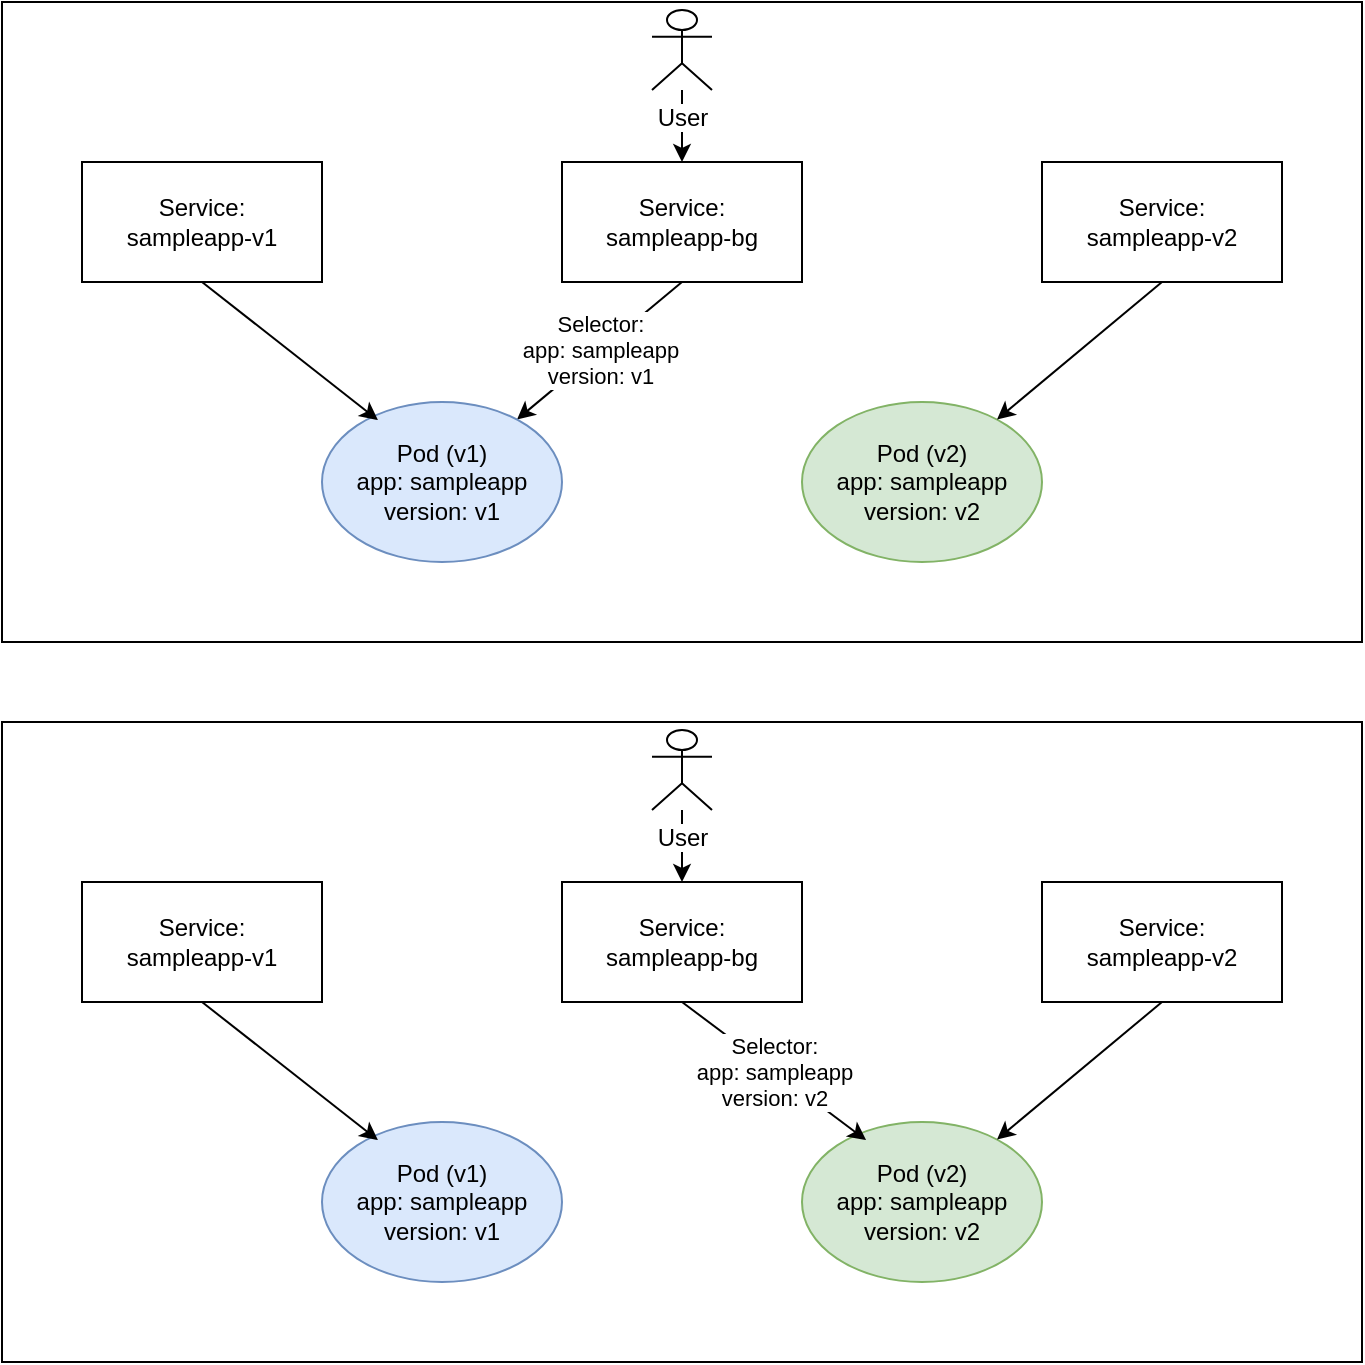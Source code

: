 <mxfile version="18.0.6" type="device"><diagram id="1lq1W2SajrmzMTIN7bmW" name="Page-1"><mxGraphModel dx="1422" dy="905" grid="1" gridSize="10" guides="1" tooltips="1" connect="1" arrows="1" fold="1" page="1" pageScale="1" pageWidth="850" pageHeight="1100" math="0" shadow="0"><root><mxCell id="0"/><mxCell id="1" parent="0"/><mxCell id="4RuHpGMXHugHZ4LtvDfN-10" value="" style="rounded=0;whiteSpace=wrap;html=1;" vertex="1" parent="1"><mxGeometry x="40" y="40" width="680" height="320" as="geometry"/></mxCell><mxCell id="4RuHpGMXHugHZ4LtvDfN-4" value="Selector:&lt;br&gt;app: sampleapp&lt;br&gt;version: v1" style="rounded=0;orthogonalLoop=1;jettySize=auto;html=1;exitX=0.5;exitY=1;exitDx=0;exitDy=0;" edge="1" parent="1" source="4RuHpGMXHugHZ4LtvDfN-1" target="4RuHpGMXHugHZ4LtvDfN-2"><mxGeometry relative="1" as="geometry"/></mxCell><mxCell id="4RuHpGMXHugHZ4LtvDfN-1" value="Service:&lt;br&gt;sampleapp-bg" style="rounded=0;whiteSpace=wrap;html=1;" vertex="1" parent="1"><mxGeometry x="320" y="120" width="120" height="60" as="geometry"/></mxCell><mxCell id="4RuHpGMXHugHZ4LtvDfN-2" value="Pod (v1)&lt;br&gt;app: sampleapp&lt;br&gt;version: v1" style="ellipse;whiteSpace=wrap;html=1;fillColor=#dae8fc;strokeColor=#6c8ebf;" vertex="1" parent="1"><mxGeometry x="200" y="240" width="120" height="80" as="geometry"/></mxCell><mxCell id="4RuHpGMXHugHZ4LtvDfN-3" value="Pod (v2)&lt;br&gt;app: sampleapp&lt;br&gt;version: v2" style="ellipse;whiteSpace=wrap;html=1;fillColor=#d5e8d4;strokeColor=#82b366;" vertex="1" parent="1"><mxGeometry x="440" y="240" width="120" height="80" as="geometry"/></mxCell><mxCell id="4RuHpGMXHugHZ4LtvDfN-8" style="edgeStyle=none;rounded=0;orthogonalLoop=1;jettySize=auto;html=1;exitX=0.5;exitY=1;exitDx=0;exitDy=0;" edge="1" parent="1" source="4RuHpGMXHugHZ4LtvDfN-5" target="4RuHpGMXHugHZ4LtvDfN-3"><mxGeometry relative="1" as="geometry"/></mxCell><mxCell id="4RuHpGMXHugHZ4LtvDfN-5" value="Service:&lt;br&gt;sampleapp-v2" style="rounded=0;whiteSpace=wrap;html=1;" vertex="1" parent="1"><mxGeometry x="560" y="120" width="120" height="60" as="geometry"/></mxCell><mxCell id="4RuHpGMXHugHZ4LtvDfN-7" style="edgeStyle=none;rounded=0;orthogonalLoop=1;jettySize=auto;html=1;exitX=0.5;exitY=1;exitDx=0;exitDy=0;entryX=0.233;entryY=0.113;entryDx=0;entryDy=0;entryPerimeter=0;" edge="1" parent="1" source="4RuHpGMXHugHZ4LtvDfN-6" target="4RuHpGMXHugHZ4LtvDfN-2"><mxGeometry relative="1" as="geometry"/></mxCell><mxCell id="4RuHpGMXHugHZ4LtvDfN-6" value="&lt;span style=&quot;&quot;&gt;Service:&lt;/span&gt;&lt;br style=&quot;&quot;&gt;&lt;span style=&quot;&quot;&gt;sampleapp-v1&lt;/span&gt;" style="rounded=0;whiteSpace=wrap;html=1;" vertex="1" parent="1"><mxGeometry x="80" y="120" width="120" height="60" as="geometry"/></mxCell><mxCell id="4RuHpGMXHugHZ4LtvDfN-11" value="" style="rounded=0;whiteSpace=wrap;html=1;" vertex="1" parent="1"><mxGeometry x="40" y="400" width="680" height="320" as="geometry"/></mxCell><mxCell id="4RuHpGMXHugHZ4LtvDfN-13" value="Service:&lt;br&gt;sampleapp-bg" style="rounded=0;whiteSpace=wrap;html=1;" vertex="1" parent="1"><mxGeometry x="320" y="480" width="120" height="60" as="geometry"/></mxCell><mxCell id="4RuHpGMXHugHZ4LtvDfN-14" value="Pod (v1)&lt;br&gt;app: sampleapp&lt;br&gt;version: v1" style="ellipse;whiteSpace=wrap;html=1;fillColor=#dae8fc;strokeColor=#6c8ebf;" vertex="1" parent="1"><mxGeometry x="200" y="600" width="120" height="80" as="geometry"/></mxCell><mxCell id="4RuHpGMXHugHZ4LtvDfN-15" value="Pod (v2)&lt;br&gt;app: sampleapp&lt;br&gt;version: v2" style="ellipse;whiteSpace=wrap;html=1;fillColor=#d5e8d4;strokeColor=#82b366;" vertex="1" parent="1"><mxGeometry x="440" y="600" width="120" height="80" as="geometry"/></mxCell><mxCell id="4RuHpGMXHugHZ4LtvDfN-16" style="edgeStyle=none;rounded=0;orthogonalLoop=1;jettySize=auto;html=1;exitX=0.5;exitY=1;exitDx=0;exitDy=0;" edge="1" parent="1" source="4RuHpGMXHugHZ4LtvDfN-17" target="4RuHpGMXHugHZ4LtvDfN-15"><mxGeometry relative="1" as="geometry"/></mxCell><mxCell id="4RuHpGMXHugHZ4LtvDfN-17" value="Service:&lt;br&gt;sampleapp-v2" style="rounded=0;whiteSpace=wrap;html=1;" vertex="1" parent="1"><mxGeometry x="560" y="480" width="120" height="60" as="geometry"/></mxCell><mxCell id="4RuHpGMXHugHZ4LtvDfN-18" style="edgeStyle=none;rounded=0;orthogonalLoop=1;jettySize=auto;html=1;exitX=0.5;exitY=1;exitDx=0;exitDy=0;entryX=0.233;entryY=0.113;entryDx=0;entryDy=0;entryPerimeter=0;" edge="1" parent="1" source="4RuHpGMXHugHZ4LtvDfN-19" target="4RuHpGMXHugHZ4LtvDfN-14"><mxGeometry relative="1" as="geometry"/></mxCell><mxCell id="4RuHpGMXHugHZ4LtvDfN-19" value="&lt;span style=&quot;&quot;&gt;Service:&lt;/span&gt;&lt;br style=&quot;&quot;&gt;&lt;span style=&quot;&quot;&gt;sampleapp-v1&lt;/span&gt;" style="rounded=0;whiteSpace=wrap;html=1;" vertex="1" parent="1"><mxGeometry x="80" y="480" width="120" height="60" as="geometry"/></mxCell><mxCell id="4RuHpGMXHugHZ4LtvDfN-12" value="Selector:&lt;br&gt;app: sampleapp&lt;br&gt;version: v2" style="rounded=0;orthogonalLoop=1;jettySize=auto;html=1;exitX=0.5;exitY=1;exitDx=0;exitDy=0;entryX=0.267;entryY=0.113;entryDx=0;entryDy=0;entryPerimeter=0;" edge="1" parent="1" source="4RuHpGMXHugHZ4LtvDfN-13" target="4RuHpGMXHugHZ4LtvDfN-15"><mxGeometry relative="1" as="geometry"/></mxCell><mxCell id="4RuHpGMXHugHZ4LtvDfN-23" value="" style="edgeStyle=none;rounded=0;orthogonalLoop=1;jettySize=auto;html=1;" edge="1" parent="1" source="4RuHpGMXHugHZ4LtvDfN-20" target="4RuHpGMXHugHZ4LtvDfN-1"><mxGeometry relative="1" as="geometry"/></mxCell><mxCell id="4RuHpGMXHugHZ4LtvDfN-20" value="User" style="shape=umlActor;verticalLabelPosition=bottom;verticalAlign=top;html=1;outlineConnect=0;labelBackgroundColor=default;" vertex="1" parent="1"><mxGeometry x="365" y="44" width="30" height="40" as="geometry"/></mxCell><mxCell id="4RuHpGMXHugHZ4LtvDfN-22" value="" style="edgeStyle=none;rounded=0;orthogonalLoop=1;jettySize=auto;html=1;labelBackgroundColor=default;" edge="1" parent="1" source="4RuHpGMXHugHZ4LtvDfN-21" target="4RuHpGMXHugHZ4LtvDfN-13"><mxGeometry relative="1" as="geometry"/></mxCell><mxCell id="4RuHpGMXHugHZ4LtvDfN-21" value="User" style="shape=umlActor;verticalLabelPosition=bottom;verticalAlign=top;html=1;outlineConnect=0;labelBackgroundColor=default;" vertex="1" parent="1"><mxGeometry x="365" y="404" width="30" height="40" as="geometry"/></mxCell></root></mxGraphModel></diagram></mxfile>
